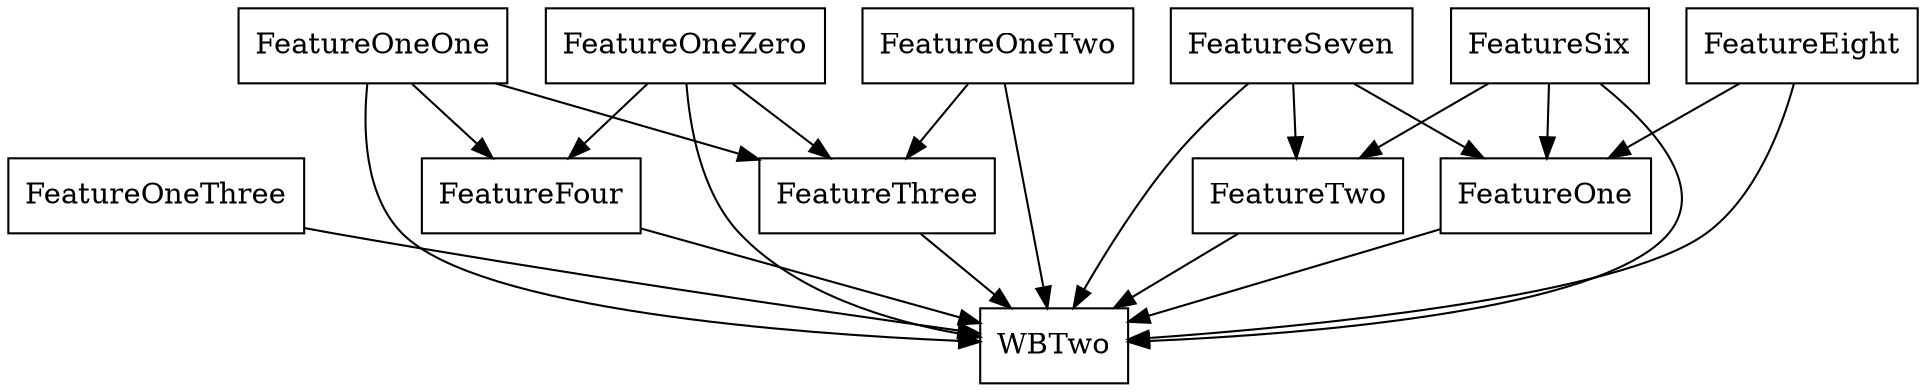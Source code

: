 digraph{
graph [rankdir=TB];
node [shape=box];
edge [arrowhead=normal];
0[label="FeatureOneThree",]
1[label="FeatureFour",]
2[label="FeatureTwo",]
3[label="FeatureOneTwo",]
4[label="FeatureThree",]
5[label="FeatureSeven",]
6[label="FeatureSix",]
7[label="FeatureOneOne",]
8[label="WBTwo",]
9[label="FeatureOneZero",]
10[label="FeatureOne",]
11[label="FeatureEight",]
0->8[label="",]
1->8[label="",]
2->8[label="",]
3->4[label="",]
3->8[label="",]
4->8[label="",]
5->2[label="",]
5->8[label="",]
5->10[label="",]
6->2[label="",]
6->8[label="",]
6->10[label="",]
7->1[label="",]
7->4[label="",]
7->8[label="",]
9->1[label="",]
9->4[label="",]
9->8[label="",]
10->8[label="",]
11->8[label="",]
11->10[label="",]
}
